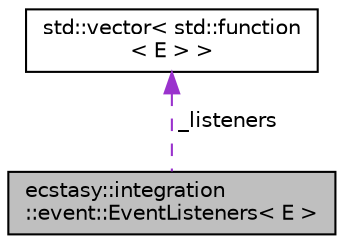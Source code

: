 digraph "ecstasy::integration::event::EventListeners&lt; E &gt;"
{
 // LATEX_PDF_SIZE
  edge [fontname="Helvetica",fontsize="10",labelfontname="Helvetica",labelfontsize="10"];
  node [fontname="Helvetica",fontsize="10",shape=record];
  Node1 [label="ecstasy::integration\l::event::EventListeners\< E \>",height=0.2,width=0.4,color="black", fillcolor="grey75", style="filled", fontcolor="black",tooltip="Event listeners component type."];
  Node2 -> Node1 [dir="back",color="darkorchid3",fontsize="10",style="dashed",label=" _listeners" ,fontname="Helvetica"];
  Node2 [label="std::vector\< std::function\l\< E \> \>",height=0.2,width=0.4,color="black", fillcolor="white", style="filled",URL="/home/runner/work/ecstasy/ecstasy/doc/external/cppreference-doxygen-web.tag.xml$cpp/container/vector.html",tooltip=" "];
}
